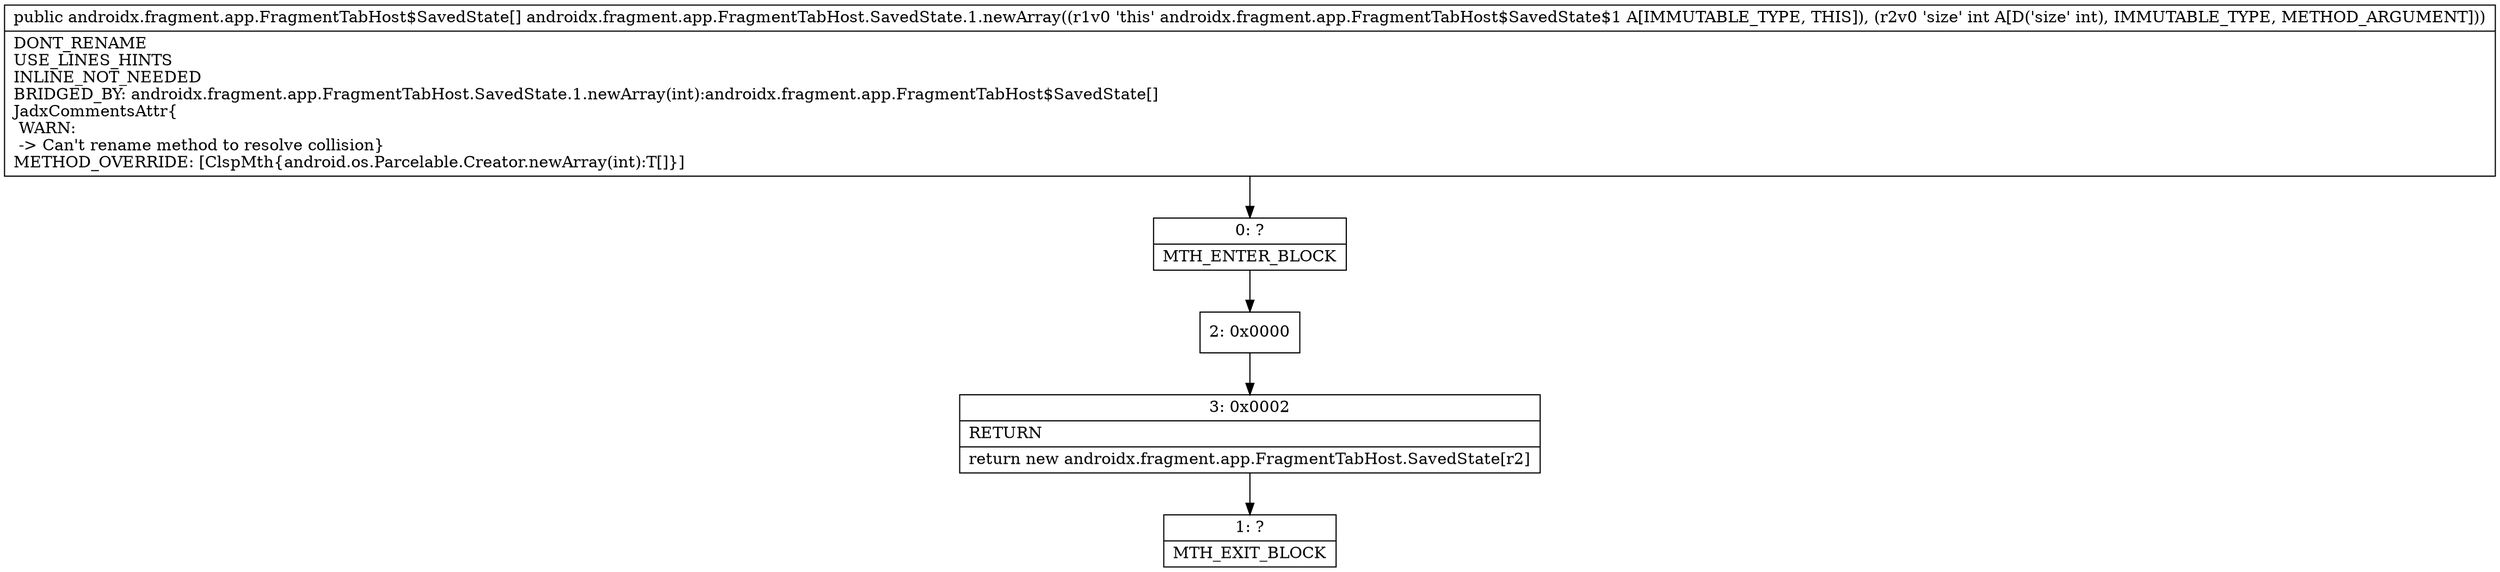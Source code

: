 digraph "CFG forandroidx.fragment.app.FragmentTabHost.SavedState.1.newArray(I)[Landroidx\/fragment\/app\/FragmentTabHost$SavedState;" {
Node_0 [shape=record,label="{0\:\ ?|MTH_ENTER_BLOCK\l}"];
Node_2 [shape=record,label="{2\:\ 0x0000}"];
Node_3 [shape=record,label="{3\:\ 0x0002|RETURN\l|return new androidx.fragment.app.FragmentTabHost.SavedState[r2]\l}"];
Node_1 [shape=record,label="{1\:\ ?|MTH_EXIT_BLOCK\l}"];
MethodNode[shape=record,label="{public androidx.fragment.app.FragmentTabHost$SavedState[] androidx.fragment.app.FragmentTabHost.SavedState.1.newArray((r1v0 'this' androidx.fragment.app.FragmentTabHost$SavedState$1 A[IMMUTABLE_TYPE, THIS]), (r2v0 'size' int A[D('size' int), IMMUTABLE_TYPE, METHOD_ARGUMENT]))  | DONT_RENAME\lUSE_LINES_HINTS\lINLINE_NOT_NEEDED\lBRIDGED_BY: androidx.fragment.app.FragmentTabHost.SavedState.1.newArray(int):androidx.fragment.app.FragmentTabHost$SavedState[]\lJadxCommentsAttr\{\l WARN: \l \-\> Can't rename method to resolve collision\}\lMETHOD_OVERRIDE: [ClspMth\{android.os.Parcelable.Creator.newArray(int):T[]\}]\l}"];
MethodNode -> Node_0;Node_0 -> Node_2;
Node_2 -> Node_3;
Node_3 -> Node_1;
}

